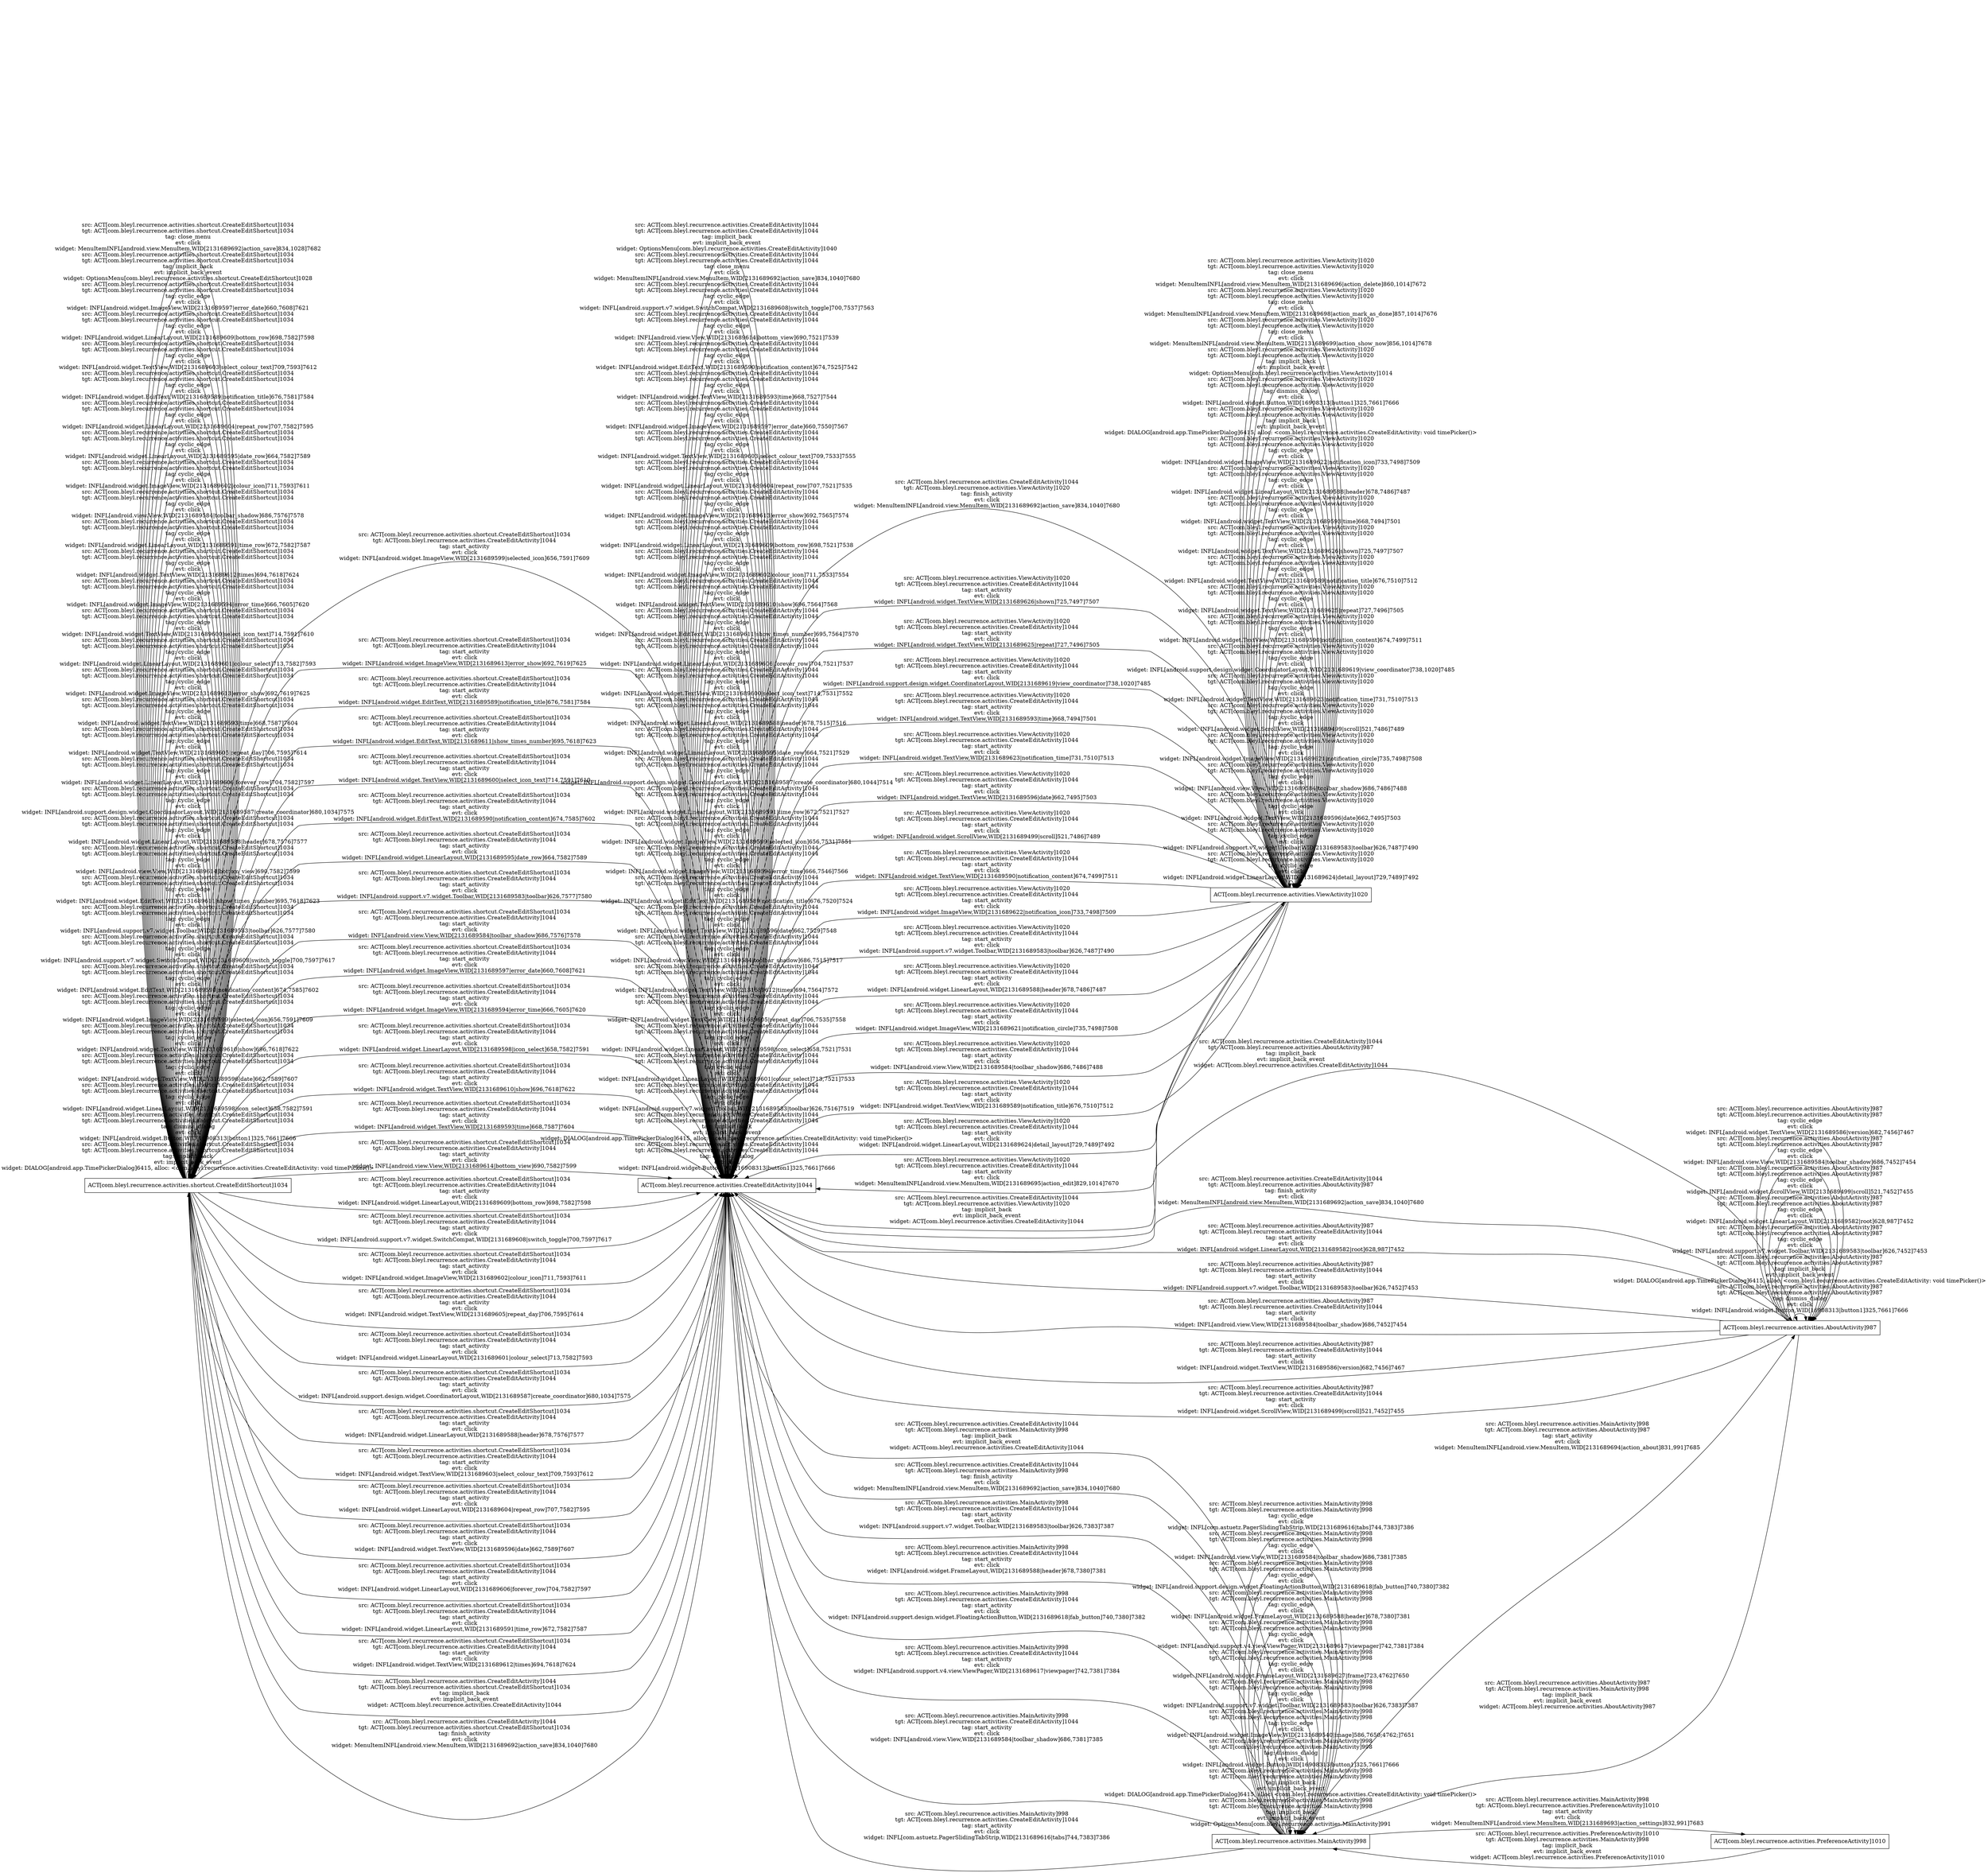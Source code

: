 digraph G {
 rankdir=LR;
 node[shape=box];
 n7 [label="ACT[com.bleyl.recurrence.activities.shortcut.CreateEditShortcut]1034"];
 n6 [label="ACT[com.bleyl.recurrence.activities.ViewActivity]1020"];
 n8 [label="ACT[com.bleyl.recurrence.activities.CreateEditActivity]1044"];
 n1 [label="ACT[com.bleyl.recurrence.activities.AboutActivity]987"];
 n2 [label="ACT[com.bleyl.recurrence.activities.MainActivity]998"];
 n5 [label="ACT[com.bleyl.recurrence.activities.PreferenceActivity]1010"];
 n5 -> n2 [label="src: ACT[com.bleyl.recurrence.activities.PreferenceActivity]1010\ntgt: ACT[com.bleyl.recurrence.activities.MainActivity]998\ntag: implicit_back\nevt: implicit_back_event\nwidget: ACT[com.bleyl.recurrence.activities.PreferenceActivity]1010\n"];
 n6 -> n8 [label="src: ACT[com.bleyl.recurrence.activities.ViewActivity]1020\ntgt: ACT[com.bleyl.recurrence.activities.CreateEditActivity]1044\ntag: start_activity\nevt: click\nwidget: INFL[android.widget.TextView,WID[2131689626|shown]725,7497]7507\n"];
 n6 -> n8 [label="src: ACT[com.bleyl.recurrence.activities.ViewActivity]1020\ntgt: ACT[com.bleyl.recurrence.activities.CreateEditActivity]1044\ntag: start_activity\nevt: click\nwidget: INFL[android.widget.TextView,WID[2131689625|repeat]727,7496]7505\n"];
 n6 -> n8 [label="src: ACT[com.bleyl.recurrence.activities.ViewActivity]1020\ntgt: ACT[com.bleyl.recurrence.activities.CreateEditActivity]1044\ntag: start_activity\nevt: click\nwidget: INFL[android.support.design.widget.CoordinatorLayout,WID[2131689619|view_coordinator]738,1020]7485\n"];
 n6 -> n8 [label="src: ACT[com.bleyl.recurrence.activities.ViewActivity]1020\ntgt: ACT[com.bleyl.recurrence.activities.CreateEditActivity]1044\ntag: start_activity\nevt: click\nwidget: INFL[android.widget.TextView,WID[2131689593|time]668,7494]7501\n"];
 n6 -> n8 [label="src: ACT[com.bleyl.recurrence.activities.ViewActivity]1020\ntgt: ACT[com.bleyl.recurrence.activities.CreateEditActivity]1044\ntag: start_activity\nevt: click\nwidget: INFL[android.widget.TextView,WID[2131689623|notification_time]731,7510]7513\n"];
 n6 -> n8 [label="src: ACT[com.bleyl.recurrence.activities.ViewActivity]1020\ntgt: ACT[com.bleyl.recurrence.activities.CreateEditActivity]1044\ntag: start_activity\nevt: click\nwidget: INFL[android.widget.TextView,WID[2131689596|date]662,7495]7503\n"];
 n6 -> n8 [label="src: ACT[com.bleyl.recurrence.activities.ViewActivity]1020\ntgt: ACT[com.bleyl.recurrence.activities.CreateEditActivity]1044\ntag: start_activity\nevt: click\nwidget: INFL[android.widget.ScrollView,WID[2131689499|scroll]521,7486]7489\n"];
 n6 -> n8 [label="src: ACT[com.bleyl.recurrence.activities.ViewActivity]1020\ntgt: ACT[com.bleyl.recurrence.activities.CreateEditActivity]1044\ntag: start_activity\nevt: click\nwidget: INFL[android.widget.TextView,WID[2131689590|notification_content]674,7499]7511\n"];
 n6 -> n8 [label="src: ACT[com.bleyl.recurrence.activities.ViewActivity]1020\ntgt: ACT[com.bleyl.recurrence.activities.CreateEditActivity]1044\ntag: start_activity\nevt: click\nwidget: INFL[android.widget.ImageView,WID[2131689622|notification_icon]733,7498]7509\n"];
 n6 -> n8 [label="src: ACT[com.bleyl.recurrence.activities.ViewActivity]1020\ntgt: ACT[com.bleyl.recurrence.activities.CreateEditActivity]1044\ntag: start_activity\nevt: click\nwidget: INFL[android.support.v7.widget.Toolbar,WID[2131689583|toolbar]626,7487]7490\n"];
 n6 -> n8 [label="src: ACT[com.bleyl.recurrence.activities.ViewActivity]1020\ntgt: ACT[com.bleyl.recurrence.activities.CreateEditActivity]1044\ntag: start_activity\nevt: click\nwidget: INFL[android.widget.LinearLayout,WID[2131689588|header]678,7486]7487\n"];
 n6 -> n8 [label="src: ACT[com.bleyl.recurrence.activities.ViewActivity]1020\ntgt: ACT[com.bleyl.recurrence.activities.CreateEditActivity]1044\ntag: start_activity\nevt: click\nwidget: INFL[android.widget.ImageView,WID[2131689621|notification_circle]735,7498]7508\n"];
 n6 -> n8 [label="src: ACT[com.bleyl.recurrence.activities.ViewActivity]1020\ntgt: ACT[com.bleyl.recurrence.activities.CreateEditActivity]1044\ntag: start_activity\nevt: click\nwidget: INFL[android.view.View,WID[2131689584|toolbar_shadow]686,7486]7488\n"];
 n6 -> n8 [label="src: ACT[com.bleyl.recurrence.activities.ViewActivity]1020\ntgt: ACT[com.bleyl.recurrence.activities.CreateEditActivity]1044\ntag: start_activity\nevt: click\nwidget: INFL[android.widget.TextView,WID[2131689589|notification_title]676,7510]7512\n"];
 n6 -> n8 [label="src: ACT[com.bleyl.recurrence.activities.ViewActivity]1020\ntgt: ACT[com.bleyl.recurrence.activities.CreateEditActivity]1044\ntag: start_activity\nevt: click\nwidget: INFL[android.widget.LinearLayout,WID[2131689624|detail_layout]729,7489]7492\n"];
 n6 -> n6 [label="src: ACT[com.bleyl.recurrence.activities.ViewActivity]1020\ntgt: ACT[com.bleyl.recurrence.activities.ViewActivity]1020\ntag: cyclic_edge\nevt: click\nwidget: INFL[android.widget.LinearLayout,WID[2131689624|detail_layout]729,7489]7492\n"];
 n6 -> n6 [label="src: ACT[com.bleyl.recurrence.activities.ViewActivity]1020\ntgt: ACT[com.bleyl.recurrence.activities.ViewActivity]1020\ntag: cyclic_edge\nevt: click\nwidget: INFL[android.support.v7.widget.Toolbar,WID[2131689583|toolbar]626,7487]7490\n"];
 n6 -> n6 [label="src: ACT[com.bleyl.recurrence.activities.ViewActivity]1020\ntgt: ACT[com.bleyl.recurrence.activities.ViewActivity]1020\ntag: cyclic_edge\nevt: click\nwidget: INFL[android.widget.TextView,WID[2131689596|date]662,7495]7503\n"];
 n6 -> n6 [label="src: ACT[com.bleyl.recurrence.activities.ViewActivity]1020\ntgt: ACT[com.bleyl.recurrence.activities.ViewActivity]1020\ntag: cyclic_edge\nevt: click\nwidget: INFL[android.view.View,WID[2131689584|toolbar_shadow]686,7486]7488\n"];
 n6 -> n6 [label="src: ACT[com.bleyl.recurrence.activities.ViewActivity]1020\ntgt: ACT[com.bleyl.recurrence.activities.ViewActivity]1020\ntag: cyclic_edge\nevt: click\nwidget: INFL[android.widget.ImageView,WID[2131689621|notification_circle]735,7498]7508\n"];
 n6 -> n6 [label="src: ACT[com.bleyl.recurrence.activities.ViewActivity]1020\ntgt: ACT[com.bleyl.recurrence.activities.ViewActivity]1020\ntag: cyclic_edge\nevt: click\nwidget: INFL[android.widget.ScrollView,WID[2131689499|scroll]521,7486]7489\n"];
 n6 -> n6 [label="src: ACT[com.bleyl.recurrence.activities.ViewActivity]1020\ntgt: ACT[com.bleyl.recurrence.activities.ViewActivity]1020\ntag: cyclic_edge\nevt: click\nwidget: INFL[android.widget.TextView,WID[2131689623|notification_time]731,7510]7513\n"];
 n6 -> n6 [label="src: ACT[com.bleyl.recurrence.activities.ViewActivity]1020\ntgt: ACT[com.bleyl.recurrence.activities.ViewActivity]1020\ntag: cyclic_edge\nevt: click\nwidget: INFL[android.support.design.widget.CoordinatorLayout,WID[2131689619|view_coordinator]738,1020]7485\n"];
 n6 -> n6 [label="src: ACT[com.bleyl.recurrence.activities.ViewActivity]1020\ntgt: ACT[com.bleyl.recurrence.activities.ViewActivity]1020\ntag: cyclic_edge\nevt: click\nwidget: INFL[android.widget.TextView,WID[2131689590|notification_content]674,7499]7511\n"];
 n6 -> n6 [label="src: ACT[com.bleyl.recurrence.activities.ViewActivity]1020\ntgt: ACT[com.bleyl.recurrence.activities.ViewActivity]1020\ntag: cyclic_edge\nevt: click\nwidget: INFL[android.widget.TextView,WID[2131689625|repeat]727,7496]7505\n"];
 n6 -> n6 [label="src: ACT[com.bleyl.recurrence.activities.ViewActivity]1020\ntgt: ACT[com.bleyl.recurrence.activities.ViewActivity]1020\ntag: cyclic_edge\nevt: click\nwidget: INFL[android.widget.TextView,WID[2131689589|notification_title]676,7510]7512\n"];
 n6 -> n6 [label="src: ACT[com.bleyl.recurrence.activities.ViewActivity]1020\ntgt: ACT[com.bleyl.recurrence.activities.ViewActivity]1020\ntag: cyclic_edge\nevt: click\nwidget: INFL[android.widget.TextView,WID[2131689626|shown]725,7497]7507\n"];
 n6 -> n6 [label="src: ACT[com.bleyl.recurrence.activities.ViewActivity]1020\ntgt: ACT[com.bleyl.recurrence.activities.ViewActivity]1020\ntag: cyclic_edge\nevt: click\nwidget: INFL[android.widget.TextView,WID[2131689593|time]668,7494]7501\n"];
 n6 -> n6 [label="src: ACT[com.bleyl.recurrence.activities.ViewActivity]1020\ntgt: ACT[com.bleyl.recurrence.activities.ViewActivity]1020\ntag: cyclic_edge\nevt: click\nwidget: INFL[android.widget.LinearLayout,WID[2131689588|header]678,7486]7487\n"];
 n6 -> n6 [label="src: ACT[com.bleyl.recurrence.activities.ViewActivity]1020\ntgt: ACT[com.bleyl.recurrence.activities.ViewActivity]1020\ntag: cyclic_edge\nevt: click\nwidget: INFL[android.widget.ImageView,WID[2131689622|notification_icon]733,7498]7509\n"];
 n2 -> n5 [label="src: ACT[com.bleyl.recurrence.activities.MainActivity]998\ntgt: ACT[com.bleyl.recurrence.activities.PreferenceActivity]1010\ntag: start_activity\nevt: click\nwidget: MenuItemINFL[android.view.MenuItem,WID[2131689693|action_settings]832,991]7683\n"];
 n2 -> n2 [label="src: ACT[com.bleyl.recurrence.activities.MainActivity]998\ntgt: ACT[com.bleyl.recurrence.activities.MainActivity]998\ntag: implicit_back\nevt: implicit_back_event\nwidget: OptionsMenu[com.bleyl.recurrence.activities.MainActivity]991\n"];
 n2 -> n1 [label="src: ACT[com.bleyl.recurrence.activities.MainActivity]998\ntgt: ACT[com.bleyl.recurrence.activities.AboutActivity]987\ntag: start_activity\nevt: click\nwidget: MenuItemINFL[android.view.MenuItem,WID[2131689694|action_about]831,991]7685\n"];
 n1 -> n1 [label="src: ACT[com.bleyl.recurrence.activities.AboutActivity]987\ntgt: ACT[com.bleyl.recurrence.activities.AboutActivity]987\ntag: dismiss_dialog\nevt: click\nwidget: INFL[android.widget.Button,WID[16908313|button1]325,7661]7666\n"];
 n7 -> n7 [label="src: ACT[com.bleyl.recurrence.activities.shortcut.CreateEditShortcut]1034\ntgt: ACT[com.bleyl.recurrence.activities.shortcut.CreateEditShortcut]1034\ntag: implicit_back\nevt: implicit_back_event\nwidget: DIALOG[android.app.TimePickerDialog]6415, alloc: <com.bleyl.recurrence.activities.CreateEditActivity: void timePicker()>\n"];
 n7 -> n7 [label="src: ACT[com.bleyl.recurrence.activities.shortcut.CreateEditShortcut]1034\ntgt: ACT[com.bleyl.recurrence.activities.shortcut.CreateEditShortcut]1034\ntag: dismiss_dialog\nevt: click\nwidget: INFL[android.widget.Button,WID[16908313|button1]325,7661]7666\n"];
 n1 -> n1 [label="src: ACT[com.bleyl.recurrence.activities.AboutActivity]987\ntgt: ACT[com.bleyl.recurrence.activities.AboutActivity]987\ntag: implicit_back\nevt: implicit_back_event\nwidget: DIALOG[android.app.TimePickerDialog]6415, alloc: <com.bleyl.recurrence.activities.CreateEditActivity: void timePicker()>\n"];
 n2 -> n2 [label="src: ACT[com.bleyl.recurrence.activities.MainActivity]998\ntgt: ACT[com.bleyl.recurrence.activities.MainActivity]998\ntag: implicit_back\nevt: implicit_back_event\nwidget: DIALOG[android.app.TimePickerDialog]6415, alloc: <com.bleyl.recurrence.activities.CreateEditActivity: void timePicker()>\n"];
 n6 -> n6 [label="src: ACT[com.bleyl.recurrence.activities.ViewActivity]1020\ntgt: ACT[com.bleyl.recurrence.activities.ViewActivity]1020\ntag: implicit_back\nevt: implicit_back_event\nwidget: DIALOG[android.app.TimePickerDialog]6415, alloc: <com.bleyl.recurrence.activities.CreateEditActivity: void timePicker()>\n"];
 n6 -> n6 [label="src: ACT[com.bleyl.recurrence.activities.ViewActivity]1020\ntgt: ACT[com.bleyl.recurrence.activities.ViewActivity]1020\ntag: dismiss_dialog\nevt: click\nwidget: INFL[android.widget.Button,WID[16908313|button1]325,7661]7666\n"];
 n8 -> n8 [label="src: ACT[com.bleyl.recurrence.activities.CreateEditActivity]1044\ntgt: ACT[com.bleyl.recurrence.activities.CreateEditActivity]1044\ntag: dismiss_dialog\nevt: click\nwidget: INFL[android.widget.Button,WID[16908313|button1]325,7661]7666\n"];
 n8 -> n8 [label="src: ACT[com.bleyl.recurrence.activities.CreateEditActivity]1044\ntgt: ACT[com.bleyl.recurrence.activities.CreateEditActivity]1044\ntag: implicit_back\nevt: implicit_back_event\nwidget: DIALOG[android.app.TimePickerDialog]6415, alloc: <com.bleyl.recurrence.activities.CreateEditActivity: void timePicker()>\n"];
 n2 -> n2 [label="src: ACT[com.bleyl.recurrence.activities.MainActivity]998\ntgt: ACT[com.bleyl.recurrence.activities.MainActivity]998\ntag: dismiss_dialog\nevt: click\nwidget: INFL[android.widget.Button,WID[16908313|button1]325,7661]7666\n"];
 n7 -> n8 [label="src: ACT[com.bleyl.recurrence.activities.shortcut.CreateEditShortcut]1034\ntgt: ACT[com.bleyl.recurrence.activities.CreateEditActivity]1044\ntag: start_activity\nevt: click\nwidget: INFL[android.widget.ImageView,WID[2131689599|selected_icon]656,7591]7609\n"];
 n7 -> n8 [label="src: ACT[com.bleyl.recurrence.activities.shortcut.CreateEditShortcut]1034\ntgt: ACT[com.bleyl.recurrence.activities.CreateEditActivity]1044\ntag: start_activity\nevt: click\nwidget: INFL[android.widget.ImageView,WID[2131689613|error_show]692,7619]7625\n"];
 n7 -> n8 [label="src: ACT[com.bleyl.recurrence.activities.shortcut.CreateEditShortcut]1034\ntgt: ACT[com.bleyl.recurrence.activities.CreateEditActivity]1044\ntag: start_activity\nevt: click\nwidget: INFL[android.widget.EditText,WID[2131689589|notification_title]676,7581]7584\n"];
 n7 -> n8 [label="src: ACT[com.bleyl.recurrence.activities.shortcut.CreateEditShortcut]1034\ntgt: ACT[com.bleyl.recurrence.activities.CreateEditActivity]1044\ntag: start_activity\nevt: click\nwidget: INFL[android.widget.EditText,WID[2131689611|show_times_number]695,7618]7623\n"];
 n7 -> n8 [label="src: ACT[com.bleyl.recurrence.activities.shortcut.CreateEditShortcut]1034\ntgt: ACT[com.bleyl.recurrence.activities.CreateEditActivity]1044\ntag: start_activity\nevt: click\nwidget: INFL[android.widget.TextView,WID[2131689600|select_icon_text]714,7591]7610\n"];
 n7 -> n8 [label="src: ACT[com.bleyl.recurrence.activities.shortcut.CreateEditShortcut]1034\ntgt: ACT[com.bleyl.recurrence.activities.CreateEditActivity]1044\ntag: start_activity\nevt: click\nwidget: INFL[android.widget.EditText,WID[2131689590|notification_content]674,7585]7602\n"];
 n7 -> n8 [label="src: ACT[com.bleyl.recurrence.activities.shortcut.CreateEditShortcut]1034\ntgt: ACT[com.bleyl.recurrence.activities.CreateEditActivity]1044\ntag: start_activity\nevt: click\nwidget: INFL[android.widget.LinearLayout,WID[2131689595|date_row]664,7582]7589\n"];
 n7 -> n8 [label="src: ACT[com.bleyl.recurrence.activities.shortcut.CreateEditShortcut]1034\ntgt: ACT[com.bleyl.recurrence.activities.CreateEditActivity]1044\ntag: start_activity\nevt: click\nwidget: INFL[android.support.v7.widget.Toolbar,WID[2131689583|toolbar]626,7577]7580\n"];
 n7 -> n8 [label="src: ACT[com.bleyl.recurrence.activities.shortcut.CreateEditShortcut]1034\ntgt: ACT[com.bleyl.recurrence.activities.CreateEditActivity]1044\ntag: start_activity\nevt: click\nwidget: INFL[android.view.View,WID[2131689584|toolbar_shadow]686,7576]7578\n"];
 n7 -> n8 [label="src: ACT[com.bleyl.recurrence.activities.shortcut.CreateEditShortcut]1034\ntgt: ACT[com.bleyl.recurrence.activities.CreateEditActivity]1044\ntag: start_activity\nevt: click\nwidget: INFL[android.widget.ImageView,WID[2131689597|error_date]660,7608]7621\n"];
 n7 -> n8 [label="src: ACT[com.bleyl.recurrence.activities.shortcut.CreateEditShortcut]1034\ntgt: ACT[com.bleyl.recurrence.activities.CreateEditActivity]1044\ntag: start_activity\nevt: click\nwidget: INFL[android.widget.ImageView,WID[2131689594|error_time]666,7605]7620\n"];
 n7 -> n8 [label="src: ACT[com.bleyl.recurrence.activities.shortcut.CreateEditShortcut]1034\ntgt: ACT[com.bleyl.recurrence.activities.CreateEditActivity]1044\ntag: start_activity\nevt: click\nwidget: INFL[android.widget.LinearLayout,WID[2131689598|icon_select]658,7582]7591\n"];
 n7 -> n8 [label="src: ACT[com.bleyl.recurrence.activities.shortcut.CreateEditShortcut]1034\ntgt: ACT[com.bleyl.recurrence.activities.CreateEditActivity]1044\ntag: start_activity\nevt: click\nwidget: INFL[android.widget.TextView,WID[2131689610|show]696,7618]7622\n"];
 n7 -> n8 [label="src: ACT[com.bleyl.recurrence.activities.shortcut.CreateEditShortcut]1034\ntgt: ACT[com.bleyl.recurrence.activities.CreateEditActivity]1044\ntag: start_activity\nevt: click\nwidget: INFL[android.widget.TextView,WID[2131689593|time]668,7587]7604\n"];
 n7 -> n8 [label="src: ACT[com.bleyl.recurrence.activities.shortcut.CreateEditShortcut]1034\ntgt: ACT[com.bleyl.recurrence.activities.CreateEditActivity]1044\ntag: start_activity\nevt: click\nwidget: INFL[android.view.View,WID[2131689614|bottom_view]690,7582]7599\n"];
 n7 -> n8 [label="src: ACT[com.bleyl.recurrence.activities.shortcut.CreateEditShortcut]1034\ntgt: ACT[com.bleyl.recurrence.activities.CreateEditActivity]1044\ntag: start_activity\nevt: click\nwidget: INFL[android.widget.LinearLayout,WID[2131689609|bottom_row]698,7582]7598\n"];
 n7 -> n8 [label="src: ACT[com.bleyl.recurrence.activities.shortcut.CreateEditShortcut]1034\ntgt: ACT[com.bleyl.recurrence.activities.CreateEditActivity]1044\ntag: start_activity\nevt: click\nwidget: INFL[android.support.v7.widget.SwitchCompat,WID[2131689608|switch_toggle]700,7597]7617\n"];
 n7 -> n8 [label="src: ACT[com.bleyl.recurrence.activities.shortcut.CreateEditShortcut]1034\ntgt: ACT[com.bleyl.recurrence.activities.CreateEditActivity]1044\ntag: start_activity\nevt: click\nwidget: INFL[android.widget.ImageView,WID[2131689602|colour_icon]711,7593]7611\n"];
 n7 -> n8 [label="src: ACT[com.bleyl.recurrence.activities.shortcut.CreateEditShortcut]1034\ntgt: ACT[com.bleyl.recurrence.activities.CreateEditActivity]1044\ntag: start_activity\nevt: click\nwidget: INFL[android.widget.TextView,WID[2131689605|repeat_day]706,7595]7614\n"];
 n7 -> n8 [label="src: ACT[com.bleyl.recurrence.activities.shortcut.CreateEditShortcut]1034\ntgt: ACT[com.bleyl.recurrence.activities.CreateEditActivity]1044\ntag: start_activity\nevt: click\nwidget: INFL[android.widget.LinearLayout,WID[2131689601|colour_select]713,7582]7593\n"];
 n7 -> n8 [label="src: ACT[com.bleyl.recurrence.activities.shortcut.CreateEditShortcut]1034\ntgt: ACT[com.bleyl.recurrence.activities.CreateEditActivity]1044\ntag: start_activity\nevt: click\nwidget: INFL[android.support.design.widget.CoordinatorLayout,WID[2131689587|create_coordinator]680,1034]7575\n"];
 n7 -> n8 [label="src: ACT[com.bleyl.recurrence.activities.shortcut.CreateEditShortcut]1034\ntgt: ACT[com.bleyl.recurrence.activities.CreateEditActivity]1044\ntag: start_activity\nevt: click\nwidget: INFL[android.widget.LinearLayout,WID[2131689588|header]678,7576]7577\n"];
 n7 -> n8 [label="src: ACT[com.bleyl.recurrence.activities.shortcut.CreateEditShortcut]1034\ntgt: ACT[com.bleyl.recurrence.activities.CreateEditActivity]1044\ntag: start_activity\nevt: click\nwidget: INFL[android.widget.TextView,WID[2131689603|select_colour_text]709,7593]7612\n"];
 n7 -> n8 [label="src: ACT[com.bleyl.recurrence.activities.shortcut.CreateEditShortcut]1034\ntgt: ACT[com.bleyl.recurrence.activities.CreateEditActivity]1044\ntag: start_activity\nevt: click\nwidget: INFL[android.widget.LinearLayout,WID[2131689604|repeat_row]707,7582]7595\n"];
 n7 -> n8 [label="src: ACT[com.bleyl.recurrence.activities.shortcut.CreateEditShortcut]1034\ntgt: ACT[com.bleyl.recurrence.activities.CreateEditActivity]1044\ntag: start_activity\nevt: click\nwidget: INFL[android.widget.TextView,WID[2131689596|date]662,7589]7607\n"];
 n7 -> n8 [label="src: ACT[com.bleyl.recurrence.activities.shortcut.CreateEditShortcut]1034\ntgt: ACT[com.bleyl.recurrence.activities.CreateEditActivity]1044\ntag: start_activity\nevt: click\nwidget: INFL[android.widget.LinearLayout,WID[2131689606|forever_row]704,7582]7597\n"];
 n7 -> n8 [label="src: ACT[com.bleyl.recurrence.activities.shortcut.CreateEditShortcut]1034\ntgt: ACT[com.bleyl.recurrence.activities.CreateEditActivity]1044\ntag: start_activity\nevt: click\nwidget: INFL[android.widget.LinearLayout,WID[2131689591|time_row]672,7582]7587\n"];
 n7 -> n8 [label="src: ACT[com.bleyl.recurrence.activities.shortcut.CreateEditShortcut]1034\ntgt: ACT[com.bleyl.recurrence.activities.CreateEditActivity]1044\ntag: start_activity\nevt: click\nwidget: INFL[android.widget.TextView,WID[2131689612|times]694,7618]7624\n"];
 n7 -> n7 [label="src: ACT[com.bleyl.recurrence.activities.shortcut.CreateEditShortcut]1034\ntgt: ACT[com.bleyl.recurrence.activities.shortcut.CreateEditShortcut]1034\ntag: cyclic_edge\nevt: click\nwidget: INFL[android.widget.LinearLayout,WID[2131689598|icon_select]658,7582]7591\n"];
 n7 -> n7 [label="src: ACT[com.bleyl.recurrence.activities.shortcut.CreateEditShortcut]1034\ntgt: ACT[com.bleyl.recurrence.activities.shortcut.CreateEditShortcut]1034\ntag: cyclic_edge\nevt: click\nwidget: INFL[android.widget.TextView,WID[2131689596|date]662,7589]7607\n"];
 n7 -> n7 [label="src: ACT[com.bleyl.recurrence.activities.shortcut.CreateEditShortcut]1034\ntgt: ACT[com.bleyl.recurrence.activities.shortcut.CreateEditShortcut]1034\ntag: cyclic_edge\nevt: click\nwidget: INFL[android.widget.TextView,WID[2131689610|show]696,7618]7622\n"];
 n7 -> n7 [label="src: ACT[com.bleyl.recurrence.activities.shortcut.CreateEditShortcut]1034\ntgt: ACT[com.bleyl.recurrence.activities.shortcut.CreateEditShortcut]1034\ntag: cyclic_edge\nevt: click\nwidget: INFL[android.widget.ImageView,WID[2131689599|selected_icon]656,7591]7609\n"];
 n7 -> n7 [label="src: ACT[com.bleyl.recurrence.activities.shortcut.CreateEditShortcut]1034\ntgt: ACT[com.bleyl.recurrence.activities.shortcut.CreateEditShortcut]1034\ntag: cyclic_edge\nevt: click\nwidget: INFL[android.widget.EditText,WID[2131689590|notification_content]674,7585]7602\n"];
 n7 -> n7 [label="src: ACT[com.bleyl.recurrence.activities.shortcut.CreateEditShortcut]1034\ntgt: ACT[com.bleyl.recurrence.activities.shortcut.CreateEditShortcut]1034\ntag: cyclic_edge\nevt: click\nwidget: INFL[android.support.v7.widget.SwitchCompat,WID[2131689608|switch_toggle]700,7597]7617\n"];
 n7 -> n7 [label="src: ACT[com.bleyl.recurrence.activities.shortcut.CreateEditShortcut]1034\ntgt: ACT[com.bleyl.recurrence.activities.shortcut.CreateEditShortcut]1034\ntag: cyclic_edge\nevt: click\nwidget: INFL[android.support.v7.widget.Toolbar,WID[2131689583|toolbar]626,7577]7580\n"];
 n7 -> n7 [label="src: ACT[com.bleyl.recurrence.activities.shortcut.CreateEditShortcut]1034\ntgt: ACT[com.bleyl.recurrence.activities.shortcut.CreateEditShortcut]1034\ntag: cyclic_edge\nevt: click\nwidget: INFL[android.widget.EditText,WID[2131689611|show_times_number]695,7618]7623\n"];
 n7 -> n7 [label="src: ACT[com.bleyl.recurrence.activities.shortcut.CreateEditShortcut]1034\ntgt: ACT[com.bleyl.recurrence.activities.shortcut.CreateEditShortcut]1034\ntag: cyclic_edge\nevt: click\nwidget: INFL[android.view.View,WID[2131689614|bottom_view]690,7582]7599\n"];
 n7 -> n7 [label="src: ACT[com.bleyl.recurrence.activities.shortcut.CreateEditShortcut]1034\ntgt: ACT[com.bleyl.recurrence.activities.shortcut.CreateEditShortcut]1034\ntag: cyclic_edge\nevt: click\nwidget: INFL[android.widget.LinearLayout,WID[2131689588|header]678,7576]7577\n"];
 n7 -> n7 [label="src: ACT[com.bleyl.recurrence.activities.shortcut.CreateEditShortcut]1034\ntgt: ACT[com.bleyl.recurrence.activities.shortcut.CreateEditShortcut]1034\ntag: cyclic_edge\nevt: click\nwidget: INFL[android.support.design.widget.CoordinatorLayout,WID[2131689587|create_coordinator]680,1034]7575\n"];
 n7 -> n7 [label="src: ACT[com.bleyl.recurrence.activities.shortcut.CreateEditShortcut]1034\ntgt: ACT[com.bleyl.recurrence.activities.shortcut.CreateEditShortcut]1034\ntag: cyclic_edge\nevt: click\nwidget: INFL[android.widget.LinearLayout,WID[2131689606|forever_row]704,7582]7597\n"];
 n7 -> n7 [label="src: ACT[com.bleyl.recurrence.activities.shortcut.CreateEditShortcut]1034\ntgt: ACT[com.bleyl.recurrence.activities.shortcut.CreateEditShortcut]1034\ntag: cyclic_edge\nevt: click\nwidget: INFL[android.widget.TextView,WID[2131689605|repeat_day]706,7595]7614\n"];
 n7 -> n7 [label="src: ACT[com.bleyl.recurrence.activities.shortcut.CreateEditShortcut]1034\ntgt: ACT[com.bleyl.recurrence.activities.shortcut.CreateEditShortcut]1034\ntag: cyclic_edge\nevt: click\nwidget: INFL[android.widget.TextView,WID[2131689593|time]668,7587]7604\n"];
 n7 -> n7 [label="src: ACT[com.bleyl.recurrence.activities.shortcut.CreateEditShortcut]1034\ntgt: ACT[com.bleyl.recurrence.activities.shortcut.CreateEditShortcut]1034\ntag: cyclic_edge\nevt: click\nwidget: INFL[android.widget.ImageView,WID[2131689613|error_show]692,7619]7625\n"];
 n7 -> n7 [label="src: ACT[com.bleyl.recurrence.activities.shortcut.CreateEditShortcut]1034\ntgt: ACT[com.bleyl.recurrence.activities.shortcut.CreateEditShortcut]1034\ntag: cyclic_edge\nevt: click\nwidget: INFL[android.widget.LinearLayout,WID[2131689601|colour_select]713,7582]7593\n"];
 n7 -> n7 [label="src: ACT[com.bleyl.recurrence.activities.shortcut.CreateEditShortcut]1034\ntgt: ACT[com.bleyl.recurrence.activities.shortcut.CreateEditShortcut]1034\ntag: cyclic_edge\nevt: click\nwidget: INFL[android.widget.TextView,WID[2131689600|select_icon_text]714,7591]7610\n"];
 n7 -> n7 [label="src: ACT[com.bleyl.recurrence.activities.shortcut.CreateEditShortcut]1034\ntgt: ACT[com.bleyl.recurrence.activities.shortcut.CreateEditShortcut]1034\ntag: cyclic_edge\nevt: click\nwidget: INFL[android.widget.ImageView,WID[2131689594|error_time]666,7605]7620\n"];
 n7 -> n7 [label="src: ACT[com.bleyl.recurrence.activities.shortcut.CreateEditShortcut]1034\ntgt: ACT[com.bleyl.recurrence.activities.shortcut.CreateEditShortcut]1034\ntag: cyclic_edge\nevt: click\nwidget: INFL[android.widget.TextView,WID[2131689612|times]694,7618]7624\n"];
 n7 -> n7 [label="src: ACT[com.bleyl.recurrence.activities.shortcut.CreateEditShortcut]1034\ntgt: ACT[com.bleyl.recurrence.activities.shortcut.CreateEditShortcut]1034\ntag: cyclic_edge\nevt: click\nwidget: INFL[android.widget.LinearLayout,WID[2131689591|time_row]672,7582]7587\n"];
 n7 -> n7 [label="src: ACT[com.bleyl.recurrence.activities.shortcut.CreateEditShortcut]1034\ntgt: ACT[com.bleyl.recurrence.activities.shortcut.CreateEditShortcut]1034\ntag: cyclic_edge\nevt: click\nwidget: INFL[android.view.View,WID[2131689584|toolbar_shadow]686,7576]7578\n"];
 n7 -> n7 [label="src: ACT[com.bleyl.recurrence.activities.shortcut.CreateEditShortcut]1034\ntgt: ACT[com.bleyl.recurrence.activities.shortcut.CreateEditShortcut]1034\ntag: cyclic_edge\nevt: click\nwidget: INFL[android.widget.ImageView,WID[2131689602|colour_icon]711,7593]7611\n"];
 n7 -> n7 [label="src: ACT[com.bleyl.recurrence.activities.shortcut.CreateEditShortcut]1034\ntgt: ACT[com.bleyl.recurrence.activities.shortcut.CreateEditShortcut]1034\ntag: cyclic_edge\nevt: click\nwidget: INFL[android.widget.LinearLayout,WID[2131689595|date_row]664,7582]7589\n"];
 n7 -> n7 [label="src: ACT[com.bleyl.recurrence.activities.shortcut.CreateEditShortcut]1034\ntgt: ACT[com.bleyl.recurrence.activities.shortcut.CreateEditShortcut]1034\ntag: cyclic_edge\nevt: click\nwidget: INFL[android.widget.LinearLayout,WID[2131689604|repeat_row]707,7582]7595\n"];
 n7 -> n7 [label="src: ACT[com.bleyl.recurrence.activities.shortcut.CreateEditShortcut]1034\ntgt: ACT[com.bleyl.recurrence.activities.shortcut.CreateEditShortcut]1034\ntag: cyclic_edge\nevt: click\nwidget: INFL[android.widget.EditText,WID[2131689589|notification_title]676,7581]7584\n"];
 n7 -> n7 [label="src: ACT[com.bleyl.recurrence.activities.shortcut.CreateEditShortcut]1034\ntgt: ACT[com.bleyl.recurrence.activities.shortcut.CreateEditShortcut]1034\ntag: cyclic_edge\nevt: click\nwidget: INFL[android.widget.TextView,WID[2131689603|select_colour_text]709,7593]7612\n"];
 n7 -> n7 [label="src: ACT[com.bleyl.recurrence.activities.shortcut.CreateEditShortcut]1034\ntgt: ACT[com.bleyl.recurrence.activities.shortcut.CreateEditShortcut]1034\ntag: cyclic_edge\nevt: click\nwidget: INFL[android.widget.LinearLayout,WID[2131689609|bottom_row]698,7582]7598\n"];
 n7 -> n7 [label="src: ACT[com.bleyl.recurrence.activities.shortcut.CreateEditShortcut]1034\ntgt: ACT[com.bleyl.recurrence.activities.shortcut.CreateEditShortcut]1034\ntag: cyclic_edge\nevt: click\nwidget: INFL[android.widget.ImageView,WID[2131689597|error_date]660,7608]7621\n"];
 n6 -> n6 [label="src: ACT[com.bleyl.recurrence.activities.ViewActivity]1020\ntgt: ACT[com.bleyl.recurrence.activities.ViewActivity]1020\ntag: implicit_back\nevt: implicit_back_event\nwidget: OptionsMenu[com.bleyl.recurrence.activities.ViewActivity]1014\n"];
 n6 -> n6 [label="src: ACT[com.bleyl.recurrence.activities.ViewActivity]1020\ntgt: ACT[com.bleyl.recurrence.activities.ViewActivity]1020\ntag: close_menu\nevt: click\nwidget: MenuItemINFL[android.view.MenuItem,WID[2131689699|action_show_now]856,1014]7678\n"];
 n6 -> n6 [label="src: ACT[com.bleyl.recurrence.activities.ViewActivity]1020\ntgt: ACT[com.bleyl.recurrence.activities.ViewActivity]1020\ntag: close_menu\nevt: click\nwidget: MenuItemINFL[android.view.MenuItem,WID[2131689698|action_mark_as_done]857,1014]7676\n"];
 n6 -> n6 [label="src: ACT[com.bleyl.recurrence.activities.ViewActivity]1020\ntgt: ACT[com.bleyl.recurrence.activities.ViewActivity]1020\ntag: close_menu\nevt: click\nwidget: MenuItemINFL[android.view.MenuItem,WID[2131689696|action_delete]860,1014]7672\n"];
 n6 -> n8 [label="src: ACT[com.bleyl.recurrence.activities.ViewActivity]1020\ntgt: ACT[com.bleyl.recurrence.activities.CreateEditActivity]1044\ntag: start_activity\nevt: click\nwidget: MenuItemINFL[android.view.MenuItem,WID[2131689695|action_edit]829,1014]7670\n"];
 n2 -> n2 [label="src: ACT[com.bleyl.recurrence.activities.MainActivity]998\ntgt: ACT[com.bleyl.recurrence.activities.MainActivity]998\ntag: cyclic_edge\nevt: click\nwidget: INFL[android.widget.ImageView,WID[2131689540|image]586,7650;4762;]7651\n"];
 n2 -> n2 [label="src: ACT[com.bleyl.recurrence.activities.MainActivity]998\ntgt: ACT[com.bleyl.recurrence.activities.MainActivity]998\ntag: cyclic_edge\nevt: click\nwidget: INFL[android.support.v7.widget.Toolbar,WID[2131689583|toolbar]626,7383]7387\n"];
 n2 -> n2 [label="src: ACT[com.bleyl.recurrence.activities.MainActivity]998\ntgt: ACT[com.bleyl.recurrence.activities.MainActivity]998\ntag: cyclic_edge\nevt: click\nwidget: INFL[android.widget.FrameLayout,WID[2131689627|frame]723,4762]7650\n"];
 n2 -> n2 [label="src: ACT[com.bleyl.recurrence.activities.MainActivity]998\ntgt: ACT[com.bleyl.recurrence.activities.MainActivity]998\ntag: cyclic_edge\nevt: click\nwidget: INFL[android.support.v4.view.ViewPager,WID[2131689617|viewpager]742,7381]7384\n"];
 n2 -> n2 [label="src: ACT[com.bleyl.recurrence.activities.MainActivity]998\ntgt: ACT[com.bleyl.recurrence.activities.MainActivity]998\ntag: cyclic_edge\nevt: click\nwidget: INFL[android.widget.FrameLayout,WID[2131689588|header]678,7380]7381\n"];
 n2 -> n2 [label="src: ACT[com.bleyl.recurrence.activities.MainActivity]998\ntgt: ACT[com.bleyl.recurrence.activities.MainActivity]998\ntag: cyclic_edge\nevt: click\nwidget: INFL[android.support.design.widget.FloatingActionButton,WID[2131689618|fab_button]740,7380]7382\n"];
 n2 -> n2 [label="src: ACT[com.bleyl.recurrence.activities.MainActivity]998\ntgt: ACT[com.bleyl.recurrence.activities.MainActivity]998\ntag: cyclic_edge\nevt: click\nwidget: INFL[android.view.View,WID[2131689584|toolbar_shadow]686,7381]7385\n"];
 n2 -> n2 [label="src: ACT[com.bleyl.recurrence.activities.MainActivity]998\ntgt: ACT[com.bleyl.recurrence.activities.MainActivity]998\ntag: cyclic_edge\nevt: click\nwidget: INFL[com.astuetz.PagerSlidingTabStrip,WID[2131689616|tabs]744,7383]7386\n"];
 n2 -> n8 [label="src: ACT[com.bleyl.recurrence.activities.MainActivity]998\ntgt: ACT[com.bleyl.recurrence.activities.CreateEditActivity]1044\ntag: start_activity\nevt: click\nwidget: INFL[android.support.v7.widget.Toolbar,WID[2131689583|toolbar]626,7383]7387\n"];
 n2 -> n8 [label="src: ACT[com.bleyl.recurrence.activities.MainActivity]998\ntgt: ACT[com.bleyl.recurrence.activities.CreateEditActivity]1044\ntag: start_activity\nevt: click\nwidget: INFL[android.widget.FrameLayout,WID[2131689588|header]678,7380]7381\n"];
 n2 -> n8 [label="src: ACT[com.bleyl.recurrence.activities.MainActivity]998\ntgt: ACT[com.bleyl.recurrence.activities.CreateEditActivity]1044\ntag: start_activity\nevt: click\nwidget: INFL[android.support.design.widget.FloatingActionButton,WID[2131689618|fab_button]740,7380]7382\n"];
 n2 -> n8 [label="src: ACT[com.bleyl.recurrence.activities.MainActivity]998\ntgt: ACT[com.bleyl.recurrence.activities.CreateEditActivity]1044\ntag: start_activity\nevt: click\nwidget: INFL[android.support.v4.view.ViewPager,WID[2131689617|viewpager]742,7381]7384\n"];
 n2 -> n8 [label="src: ACT[com.bleyl.recurrence.activities.MainActivity]998\ntgt: ACT[com.bleyl.recurrence.activities.CreateEditActivity]1044\ntag: start_activity\nevt: click\nwidget: INFL[android.view.View,WID[2131689584|toolbar_shadow]686,7381]7385\n"];
 n2 -> n8 [label="src: ACT[com.bleyl.recurrence.activities.MainActivity]998\ntgt: ACT[com.bleyl.recurrence.activities.CreateEditActivity]1044\ntag: start_activity\nevt: click\nwidget: INFL[com.astuetz.PagerSlidingTabStrip,WID[2131689616|tabs]744,7383]7386\n"];
 n1 -> n8 [label="src: ACT[com.bleyl.recurrence.activities.AboutActivity]987\ntgt: ACT[com.bleyl.recurrence.activities.CreateEditActivity]1044\ntag: start_activity\nevt: click\nwidget: INFL[android.widget.LinearLayout,WID[2131689582|root]628,987]7452\n"];
 n1 -> n8 [label="src: ACT[com.bleyl.recurrence.activities.AboutActivity]987\ntgt: ACT[com.bleyl.recurrence.activities.CreateEditActivity]1044\ntag: start_activity\nevt: click\nwidget: INFL[android.support.v7.widget.Toolbar,WID[2131689583|toolbar]626,7452]7453\n"];
 n1 -> n8 [label="src: ACT[com.bleyl.recurrence.activities.AboutActivity]987\ntgt: ACT[com.bleyl.recurrence.activities.CreateEditActivity]1044\ntag: start_activity\nevt: click\nwidget: INFL[android.view.View,WID[2131689584|toolbar_shadow]686,7452]7454\n"];
 n1 -> n8 [label="src: ACT[com.bleyl.recurrence.activities.AboutActivity]987\ntgt: ACT[com.bleyl.recurrence.activities.CreateEditActivity]1044\ntag: start_activity\nevt: click\nwidget: INFL[android.widget.TextView,WID[2131689586|version]682,7456]7467\n"];
 n1 -> n8 [label="src: ACT[com.bleyl.recurrence.activities.AboutActivity]987\ntgt: ACT[com.bleyl.recurrence.activities.CreateEditActivity]1044\ntag: start_activity\nevt: click\nwidget: INFL[android.widget.ScrollView,WID[2131689499|scroll]521,7452]7455\n"];
 n1 -> n2 [label="src: ACT[com.bleyl.recurrence.activities.AboutActivity]987\ntgt: ACT[com.bleyl.recurrence.activities.MainActivity]998\ntag: implicit_back\nevt: implicit_back_event\nwidget: ACT[com.bleyl.recurrence.activities.AboutActivity]987\n"];
 n1 -> n1 [label="src: ACT[com.bleyl.recurrence.activities.AboutActivity]987\ntgt: ACT[com.bleyl.recurrence.activities.AboutActivity]987\ntag: cyclic_edge\nevt: click\nwidget: INFL[android.support.v7.widget.Toolbar,WID[2131689583|toolbar]626,7452]7453\n"];
 n1 -> n1 [label="src: ACT[com.bleyl.recurrence.activities.AboutActivity]987\ntgt: ACT[com.bleyl.recurrence.activities.AboutActivity]987\ntag: cyclic_edge\nevt: click\nwidget: INFL[android.widget.LinearLayout,WID[2131689582|root]628,987]7452\n"];
 n1 -> n1 [label="src: ACT[com.bleyl.recurrence.activities.AboutActivity]987\ntgt: ACT[com.bleyl.recurrence.activities.AboutActivity]987\ntag: cyclic_edge\nevt: click\nwidget: INFL[android.widget.ScrollView,WID[2131689499|scroll]521,7452]7455\n"];
 n1 -> n1 [label="src: ACT[com.bleyl.recurrence.activities.AboutActivity]987\ntgt: ACT[com.bleyl.recurrence.activities.AboutActivity]987\ntag: cyclic_edge\nevt: click\nwidget: INFL[android.view.View,WID[2131689584|toolbar_shadow]686,7452]7454\n"];
 n1 -> n1 [label="src: ACT[com.bleyl.recurrence.activities.AboutActivity]987\ntgt: ACT[com.bleyl.recurrence.activities.AboutActivity]987\ntag: cyclic_edge\nevt: click\nwidget: INFL[android.widget.TextView,WID[2131689586|version]682,7456]7467\n"];
 n8 -> n6 [label="src: ACT[com.bleyl.recurrence.activities.CreateEditActivity]1044\ntgt: ACT[com.bleyl.recurrence.activities.ViewActivity]1020\ntag: implicit_back\nevt: implicit_back_event\nwidget: ACT[com.bleyl.recurrence.activities.CreateEditActivity]1044\n"];
 n8 -> n2 [label="src: ACT[com.bleyl.recurrence.activities.CreateEditActivity]1044\ntgt: ACT[com.bleyl.recurrence.activities.MainActivity]998\ntag: implicit_back\nevt: implicit_back_event\nwidget: ACT[com.bleyl.recurrence.activities.CreateEditActivity]1044\n"];
 n8 -> n1 [label="src: ACT[com.bleyl.recurrence.activities.CreateEditActivity]1044\ntgt: ACT[com.bleyl.recurrence.activities.AboutActivity]987\ntag: implicit_back\nevt: implicit_back_event\nwidget: ACT[com.bleyl.recurrence.activities.CreateEditActivity]1044\n"];
 n8 -> n8 [label="src: ACT[com.bleyl.recurrence.activities.CreateEditActivity]1044\ntgt: ACT[com.bleyl.recurrence.activities.CreateEditActivity]1044\ntag: cyclic_edge\nevt: click\nwidget: INFL[android.support.v7.widget.Toolbar,WID[2131689583|toolbar]626,7516]7519\n"];
 n8 -> n8 [label="src: ACT[com.bleyl.recurrence.activities.CreateEditActivity]1044\ntgt: ACT[com.bleyl.recurrence.activities.CreateEditActivity]1044\ntag: cyclic_edge\nevt: click\nwidget: INFL[android.widget.LinearLayout,WID[2131689601|colour_select]713,7521]7533\n"];
 n8 -> n8 [label="src: ACT[com.bleyl.recurrence.activities.CreateEditActivity]1044\ntgt: ACT[com.bleyl.recurrence.activities.CreateEditActivity]1044\ntag: cyclic_edge\nevt: click\nwidget: INFL[android.widget.LinearLayout,WID[2131689598|icon_select]658,7521]7531\n"];
 n8 -> n8 [label="src: ACT[com.bleyl.recurrence.activities.CreateEditActivity]1044\ntgt: ACT[com.bleyl.recurrence.activities.CreateEditActivity]1044\ntag: cyclic_edge\nevt: click\nwidget: INFL[android.widget.TextView,WID[2131689605|repeat_day]706,7535]7558\n"];
 n8 -> n8 [label="src: ACT[com.bleyl.recurrence.activities.CreateEditActivity]1044\ntgt: ACT[com.bleyl.recurrence.activities.CreateEditActivity]1044\ntag: cyclic_edge\nevt: click\nwidget: INFL[android.widget.TextView,WID[2131689612|times]694,7564]7572\n"];
 n8 -> n8 [label="src: ACT[com.bleyl.recurrence.activities.CreateEditActivity]1044\ntgt: ACT[com.bleyl.recurrence.activities.CreateEditActivity]1044\ntag: cyclic_edge\nevt: click\nwidget: INFL[android.view.View,WID[2131689584|toolbar_shadow]686,7515]7517\n"];
 n8 -> n8 [label="src: ACT[com.bleyl.recurrence.activities.CreateEditActivity]1044\ntgt: ACT[com.bleyl.recurrence.activities.CreateEditActivity]1044\ntag: cyclic_edge\nevt: click\nwidget: INFL[android.widget.TextView,WID[2131689596|date]662,7529]7548\n"];
 n8 -> n8 [label="src: ACT[com.bleyl.recurrence.activities.CreateEditActivity]1044\ntgt: ACT[com.bleyl.recurrence.activities.CreateEditActivity]1044\ntag: cyclic_edge\nevt: click\nwidget: INFL[android.widget.EditText,WID[2131689589|notification_title]676,7520]7524\n"];
 n8 -> n8 [label="src: ACT[com.bleyl.recurrence.activities.CreateEditActivity]1044\ntgt: ACT[com.bleyl.recurrence.activities.CreateEditActivity]1044\ntag: cyclic_edge\nevt: click\nwidget: INFL[android.widget.ImageView,WID[2131689594|error_time]666,7546]7566\n"];
 n8 -> n8 [label="src: ACT[com.bleyl.recurrence.activities.CreateEditActivity]1044\ntgt: ACT[com.bleyl.recurrence.activities.CreateEditActivity]1044\ntag: cyclic_edge\nevt: click\nwidget: INFL[android.widget.ImageView,WID[2131689599|selected_icon]656,7531]7551\n"];
 n8 -> n8 [label="src: ACT[com.bleyl.recurrence.activities.CreateEditActivity]1044\ntgt: ACT[com.bleyl.recurrence.activities.CreateEditActivity]1044\ntag: cyclic_edge\nevt: click\nwidget: INFL[android.widget.LinearLayout,WID[2131689591|time_row]672,7521]7527\n"];
 n8 -> n8 [label="src: ACT[com.bleyl.recurrence.activities.CreateEditActivity]1044\ntgt: ACT[com.bleyl.recurrence.activities.CreateEditActivity]1044\ntag: cyclic_edge\nevt: click\nwidget: INFL[android.support.design.widget.CoordinatorLayout,WID[2131689587|create_coordinator]680,1044]7514\n"];
 n8 -> n8 [label="src: ACT[com.bleyl.recurrence.activities.CreateEditActivity]1044\ntgt: ACT[com.bleyl.recurrence.activities.CreateEditActivity]1044\ntag: cyclic_edge\nevt: click\nwidget: INFL[android.widget.LinearLayout,WID[2131689595|date_row]664,7521]7529\n"];
 n8 -> n8 [label="src: ACT[com.bleyl.recurrence.activities.CreateEditActivity]1044\ntgt: ACT[com.bleyl.recurrence.activities.CreateEditActivity]1044\ntag: cyclic_edge\nevt: click\nwidget: INFL[android.widget.LinearLayout,WID[2131689588|header]678,7515]7516\n"];
 n8 -> n8 [label="src: ACT[com.bleyl.recurrence.activities.CreateEditActivity]1044\ntgt: ACT[com.bleyl.recurrence.activities.CreateEditActivity]1044\ntag: cyclic_edge\nevt: click\nwidget: INFL[android.widget.TextView,WID[2131689600|select_icon_text]714,7531]7552\n"];
 n8 -> n8 [label="src: ACT[com.bleyl.recurrence.activities.CreateEditActivity]1044\ntgt: ACT[com.bleyl.recurrence.activities.CreateEditActivity]1044\ntag: cyclic_edge\nevt: click\nwidget: INFL[android.widget.LinearLayout,WID[2131689606|forever_row]704,7521]7537\n"];
 n8 -> n8 [label="src: ACT[com.bleyl.recurrence.activities.CreateEditActivity]1044\ntgt: ACT[com.bleyl.recurrence.activities.CreateEditActivity]1044\ntag: cyclic_edge\nevt: click\nwidget: INFL[android.widget.EditText,WID[2131689611|show_times_number]695,7564]7570\n"];
 n8 -> n8 [label="src: ACT[com.bleyl.recurrence.activities.CreateEditActivity]1044\ntgt: ACT[com.bleyl.recurrence.activities.CreateEditActivity]1044\ntag: cyclic_edge\nevt: click\nwidget: INFL[android.widget.TextView,WID[2131689610|show]696,7564]7568\n"];
 n8 -> n8 [label="src: ACT[com.bleyl.recurrence.activities.CreateEditActivity]1044\ntgt: ACT[com.bleyl.recurrence.activities.CreateEditActivity]1044\ntag: cyclic_edge\nevt: click\nwidget: INFL[android.widget.ImageView,WID[2131689602|colour_icon]711,7533]7554\n"];
 n8 -> n8 [label="src: ACT[com.bleyl.recurrence.activities.CreateEditActivity]1044\ntgt: ACT[com.bleyl.recurrence.activities.CreateEditActivity]1044\ntag: cyclic_edge\nevt: click\nwidget: INFL[android.widget.LinearLayout,WID[2131689609|bottom_row]698,7521]7538\n"];
 n8 -> n8 [label="src: ACT[com.bleyl.recurrence.activities.CreateEditActivity]1044\ntgt: ACT[com.bleyl.recurrence.activities.CreateEditActivity]1044\ntag: cyclic_edge\nevt: click\nwidget: INFL[android.widget.ImageView,WID[2131689613|error_show]692,7565]7574\n"];
 n8 -> n8 [label="src: ACT[com.bleyl.recurrence.activities.CreateEditActivity]1044\ntgt: ACT[com.bleyl.recurrence.activities.CreateEditActivity]1044\ntag: cyclic_edge\nevt: click\nwidget: INFL[android.widget.LinearLayout,WID[2131689604|repeat_row]707,7521]7535\n"];
 n8 -> n8 [label="src: ACT[com.bleyl.recurrence.activities.CreateEditActivity]1044\ntgt: ACT[com.bleyl.recurrence.activities.CreateEditActivity]1044\ntag: cyclic_edge\nevt: click\nwidget: INFL[android.widget.TextView,WID[2131689603|select_colour_text]709,7533]7555\n"];
 n8 -> n8 [label="src: ACT[com.bleyl.recurrence.activities.CreateEditActivity]1044\ntgt: ACT[com.bleyl.recurrence.activities.CreateEditActivity]1044\ntag: cyclic_edge\nevt: click\nwidget: INFL[android.widget.ImageView,WID[2131689597|error_date]660,7550]7567\n"];
 n8 -> n8 [label="src: ACT[com.bleyl.recurrence.activities.CreateEditActivity]1044\ntgt: ACT[com.bleyl.recurrence.activities.CreateEditActivity]1044\ntag: cyclic_edge\nevt: click\nwidget: INFL[android.widget.TextView,WID[2131689593|time]668,7527]7544\n"];
 n8 -> n8 [label="src: ACT[com.bleyl.recurrence.activities.CreateEditActivity]1044\ntgt: ACT[com.bleyl.recurrence.activities.CreateEditActivity]1044\ntag: cyclic_edge\nevt: click\nwidget: INFL[android.widget.EditText,WID[2131689590|notification_content]674,7525]7542\n"];
 n8 -> n8 [label="src: ACT[com.bleyl.recurrence.activities.CreateEditActivity]1044\ntgt: ACT[com.bleyl.recurrence.activities.CreateEditActivity]1044\ntag: cyclic_edge\nevt: click\nwidget: INFL[android.view.View,WID[2131689614|bottom_view]690,7521]7539\n"];
 n8 -> n8 [label="src: ACT[com.bleyl.recurrence.activities.CreateEditActivity]1044\ntgt: ACT[com.bleyl.recurrence.activities.CreateEditActivity]1044\ntag: cyclic_edge\nevt: click\nwidget: INFL[android.support.v7.widget.SwitchCompat,WID[2131689608|switch_toggle]700,7537]7563\n"];
 n8 -> n7 [label="src: ACT[com.bleyl.recurrence.activities.CreateEditActivity]1044\ntgt: ACT[com.bleyl.recurrence.activities.shortcut.CreateEditShortcut]1034\ntag: implicit_back\nevt: implicit_back_event\nwidget: ACT[com.bleyl.recurrence.activities.CreateEditActivity]1044\n"];
 n8 -> n8 [label="src: ACT[com.bleyl.recurrence.activities.CreateEditActivity]1044\ntgt: ACT[com.bleyl.recurrence.activities.CreateEditActivity]1044\ntag: close_menu\nevt: click\nwidget: MenuItemINFL[android.view.MenuItem,WID[2131689692|action_save]834,1040]7680\n"];
 n8 -> n8 [label="src: ACT[com.bleyl.recurrence.activities.CreateEditActivity]1044\ntgt: ACT[com.bleyl.recurrence.activities.CreateEditActivity]1044\ntag: implicit_back\nevt: implicit_back_event\nwidget: OptionsMenu[com.bleyl.recurrence.activities.CreateEditActivity]1040\n"];
 n8 -> n2 [label="src: ACT[com.bleyl.recurrence.activities.CreateEditActivity]1044\ntgt: ACT[com.bleyl.recurrence.activities.MainActivity]998\ntag: finish_activity\nevt: click\nwidget: MenuItemINFL[android.view.MenuItem,WID[2131689692|action_save]834,1040]7680\n"];
 n8 -> n6 [label="src: ACT[com.bleyl.recurrence.activities.CreateEditActivity]1044\ntgt: ACT[com.bleyl.recurrence.activities.ViewActivity]1020\ntag: finish_activity\nevt: click\nwidget: MenuItemINFL[android.view.MenuItem,WID[2131689692|action_save]834,1040]7680\n"];
 n8 -> n1 [label="src: ACT[com.bleyl.recurrence.activities.CreateEditActivity]1044\ntgt: ACT[com.bleyl.recurrence.activities.AboutActivity]987\ntag: finish_activity\nevt: click\nwidget: MenuItemINFL[android.view.MenuItem,WID[2131689692|action_save]834,1040]7680\n"];
 n8 -> n7 [label="src: ACT[com.bleyl.recurrence.activities.CreateEditActivity]1044\ntgt: ACT[com.bleyl.recurrence.activities.shortcut.CreateEditShortcut]1034\ntag: finish_activity\nevt: click\nwidget: MenuItemINFL[android.view.MenuItem,WID[2131689692|action_save]834,1040]7680\n"];
 n7 -> n7 [label="src: ACT[com.bleyl.recurrence.activities.shortcut.CreateEditShortcut]1034\ntgt: ACT[com.bleyl.recurrence.activities.shortcut.CreateEditShortcut]1034\ntag: implicit_back\nevt: implicit_back_event\nwidget: OptionsMenu[com.bleyl.recurrence.activities.shortcut.CreateEditShortcut]1028\n"];
 n7 -> n7 [label="src: ACT[com.bleyl.recurrence.activities.shortcut.CreateEditShortcut]1034\ntgt: ACT[com.bleyl.recurrence.activities.shortcut.CreateEditShortcut]1034\ntag: close_menu\nevt: click\nwidget: MenuItemINFL[android.view.MenuItem,WID[2131689692|action_save]834,1028]7682\n"];
}